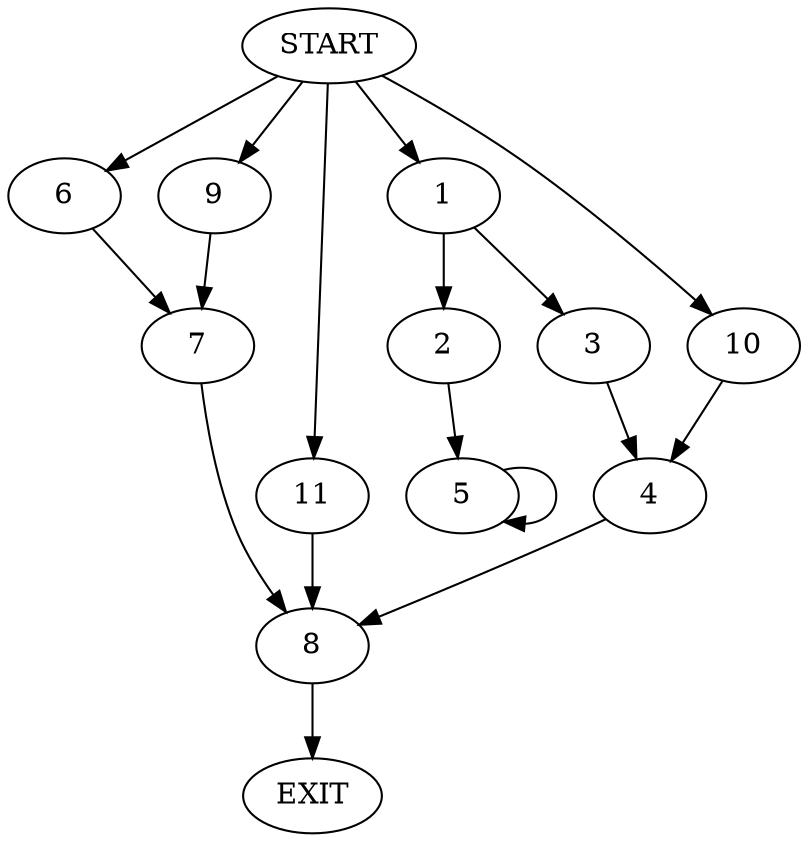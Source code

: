 digraph {
0 [label="START"]
12 [label="EXIT"]
0 -> 1
1 -> 2
1 -> 3
3 -> 4
2 -> 5
5 -> 5
0 -> 6
6 -> 7
7 -> 8
0 -> 9
9 -> 7
8 -> 12
4 -> 8
0 -> 10
10 -> 4
0 -> 11
11 -> 8
}
